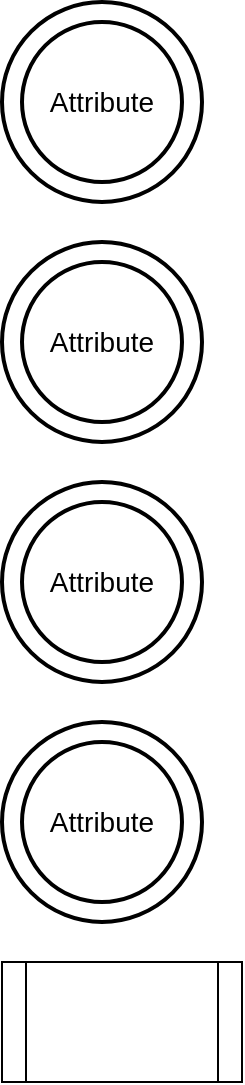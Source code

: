 <mxfile version="10.5.8" type="github"><diagram id="Z_ogoUJJf4zrre3W_UmE" name="Page-1"><mxGraphModel dx="758" dy="376" grid="1" gridSize="10" guides="1" tooltips="1" connect="1" arrows="1" fold="1" page="1" pageScale="1" pageWidth="827" pageHeight="1169" math="0" shadow="0"><root><mxCell id="0"/><mxCell id="1" parent="0"/><mxCell id="WfQ6g0JJvzXSDv4s4-WC-50" value="Attribute" style="ellipse;shape=doubleEllipse;margin=10;strokeWidth=2;fontSize=14;whiteSpace=wrap;html=1;align=center;" parent="1" vertex="1"><mxGeometry x="20" y="20" width="100" height="100" as="geometry"/></mxCell><mxCell id="WfQ6g0JJvzXSDv4s4-WC-51" value="Attribute" style="ellipse;shape=doubleEllipse;margin=10;strokeWidth=2;fontSize=14;whiteSpace=wrap;html=1;align=center;" parent="1" vertex="1"><mxGeometry x="20" y="140" width="100" height="100" as="geometry"/></mxCell><mxCell id="WfQ6g0JJvzXSDv4s4-WC-52" value="Attribute" style="ellipse;shape=doubleEllipse;margin=10;strokeWidth=2;fontSize=14;whiteSpace=wrap;html=1;align=center;" parent="1" vertex="1"><mxGeometry x="20" y="260" width="100" height="100" as="geometry"/></mxCell><mxCell id="WfQ6g0JJvzXSDv4s4-WC-53" value="Attribute" style="ellipse;shape=doubleEllipse;margin=10;strokeWidth=2;fontSize=14;whiteSpace=wrap;html=1;align=center;" parent="1" vertex="1"><mxGeometry x="20" y="380" width="100" height="100" as="geometry"/></mxCell><mxCell id="lWCPVQ8uOiEdv2eh9l8p-1" value="" style="shape=process;whiteSpace=wrap;html=1;backgroundOutline=1;" vertex="1" parent="1"><mxGeometry x="20" y="500" width="120" height="60" as="geometry"/></mxCell></root></mxGraphModel></diagram></mxfile>